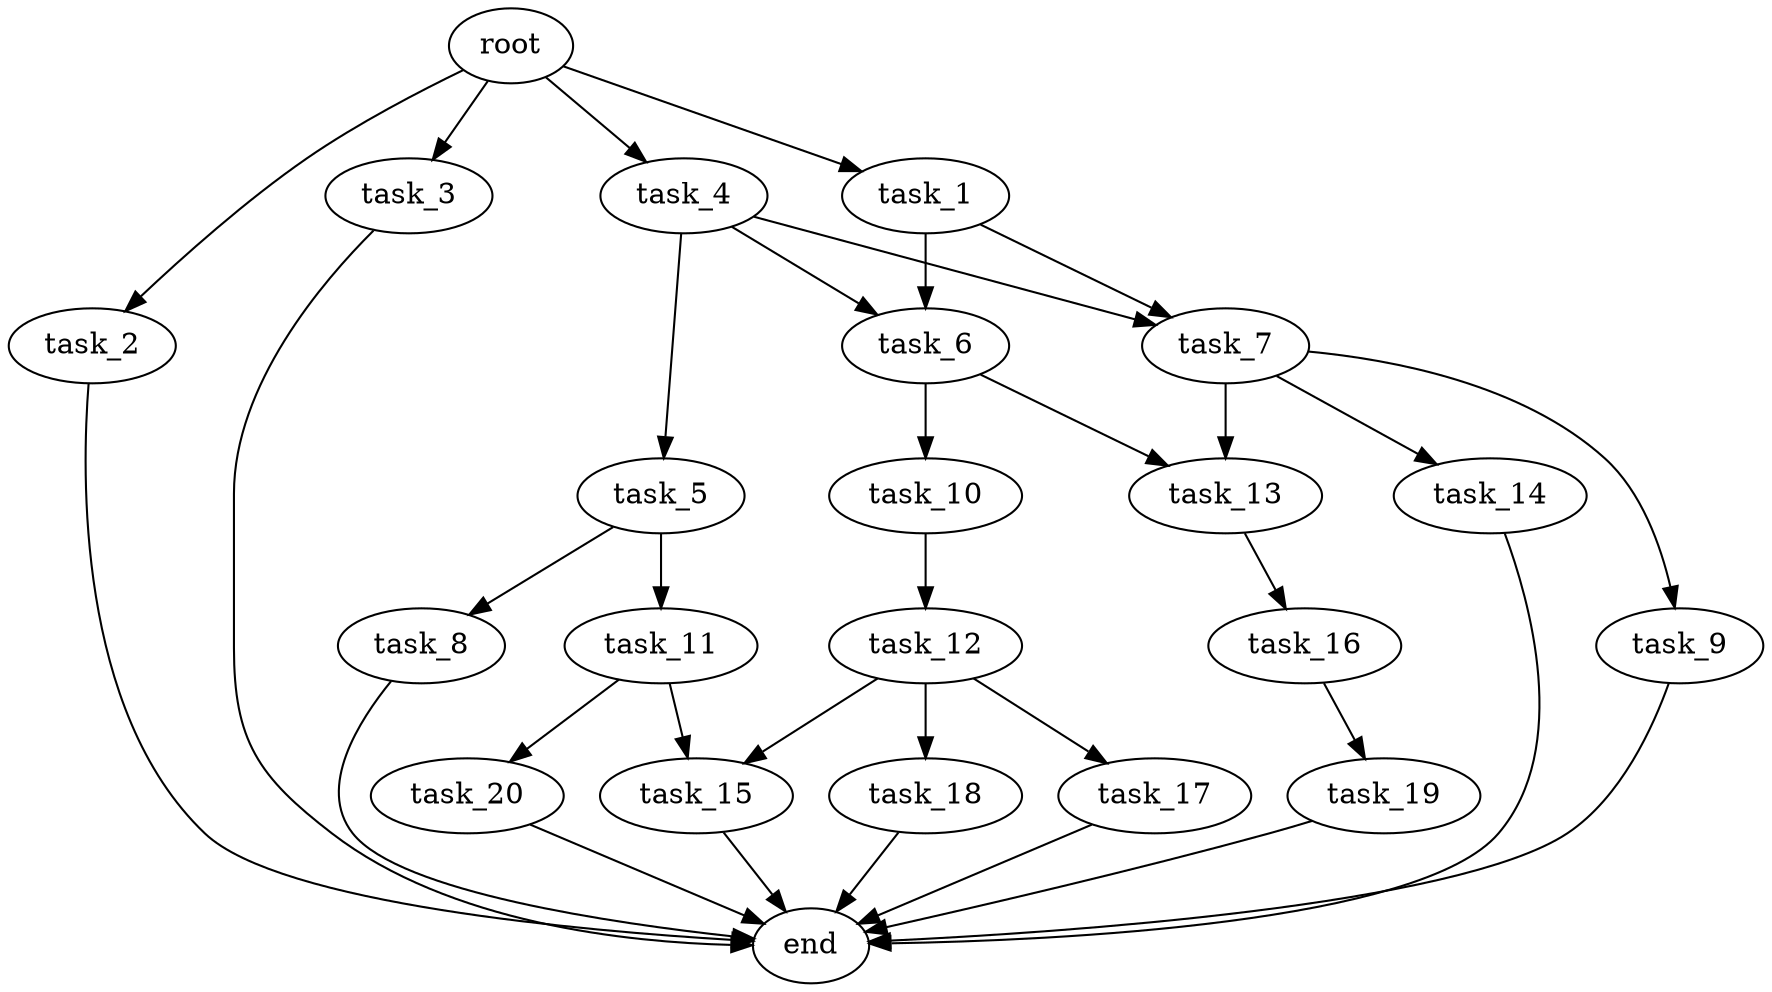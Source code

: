 digraph G {
  root [size="0.000000e+00"];
  task_1 [size="9.955622e+10"];
  task_2 [size="8.494050e+10"];
  task_3 [size="5.170553e+10"];
  task_4 [size="7.205883e+10"];
  task_5 [size="7.853544e+10"];
  task_6 [size="3.001042e+10"];
  task_7 [size="5.621822e+10"];
  task_8 [size="5.678777e+10"];
  task_9 [size="3.984621e+10"];
  task_10 [size="6.905741e+10"];
  task_11 [size="6.013037e+09"];
  task_12 [size="8.138367e+10"];
  task_13 [size="4.765918e+10"];
  task_14 [size="6.298992e+10"];
  task_15 [size="4.499098e+10"];
  task_16 [size="3.347231e+10"];
  task_17 [size="3.610259e+10"];
  task_18 [size="5.603940e+10"];
  task_19 [size="9.318514e+10"];
  task_20 [size="2.577891e+10"];
  end [size="0.000000e+00"];

  root -> task_1 [size="1.000000e-12"];
  root -> task_2 [size="1.000000e-12"];
  root -> task_3 [size="1.000000e-12"];
  root -> task_4 [size="1.000000e-12"];
  task_1 -> task_6 [size="1.500521e+08"];
  task_1 -> task_7 [size="2.810911e+08"];
  task_2 -> end [size="1.000000e-12"];
  task_3 -> end [size="1.000000e-12"];
  task_4 -> task_5 [size="7.853544e+08"];
  task_4 -> task_6 [size="1.500521e+08"];
  task_4 -> task_7 [size="2.810911e+08"];
  task_5 -> task_8 [size="5.678777e+08"];
  task_5 -> task_11 [size="6.013037e+07"];
  task_6 -> task_10 [size="6.905741e+08"];
  task_6 -> task_13 [size="2.382959e+08"];
  task_7 -> task_9 [size="3.984621e+08"];
  task_7 -> task_13 [size="2.382959e+08"];
  task_7 -> task_14 [size="6.298992e+08"];
  task_8 -> end [size="1.000000e-12"];
  task_9 -> end [size="1.000000e-12"];
  task_10 -> task_12 [size="8.138367e+08"];
  task_11 -> task_15 [size="2.249549e+08"];
  task_11 -> task_20 [size="2.577891e+08"];
  task_12 -> task_15 [size="2.249549e+08"];
  task_12 -> task_17 [size="3.610259e+08"];
  task_12 -> task_18 [size="5.603940e+08"];
  task_13 -> task_16 [size="3.347231e+08"];
  task_14 -> end [size="1.000000e-12"];
  task_15 -> end [size="1.000000e-12"];
  task_16 -> task_19 [size="9.318514e+08"];
  task_17 -> end [size="1.000000e-12"];
  task_18 -> end [size="1.000000e-12"];
  task_19 -> end [size="1.000000e-12"];
  task_20 -> end [size="1.000000e-12"];
}
